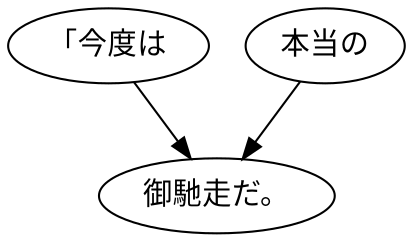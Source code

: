 digraph graph754 {
	node0 [label="「今度は"];
	node1 [label="本当の"];
	node2 [label="御馳走だ。"];
	node0 -> node2;
	node1 -> node2;
}
